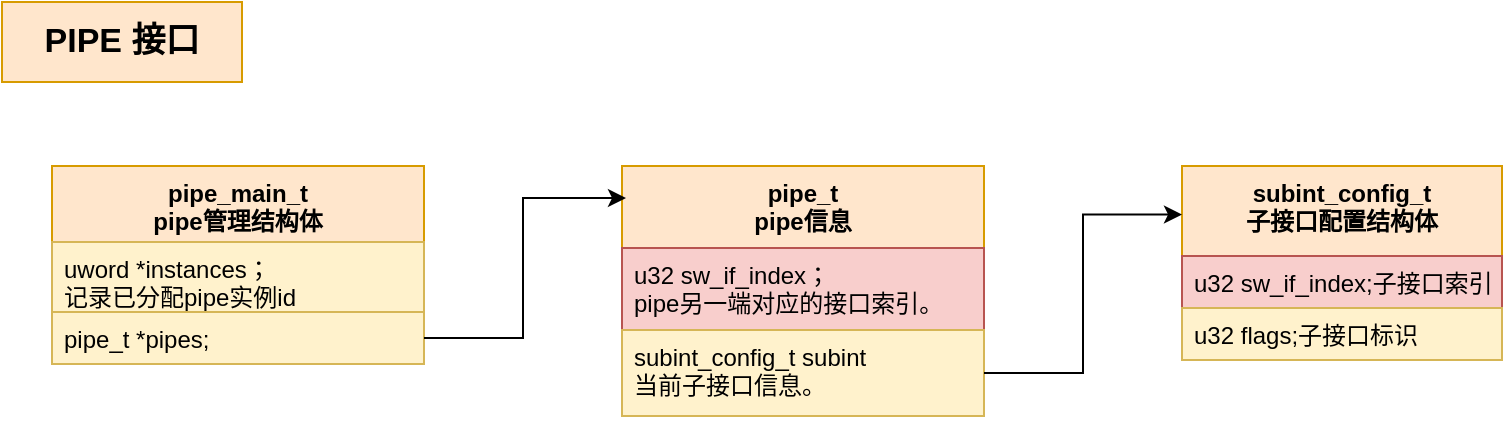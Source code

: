 <mxfile version="15.0.6" type="github">
  <diagram id="9xql6RyuUs1d4yWnlmXa" name="Page-1">
    <mxGraphModel dx="782" dy="436" grid="0" gridSize="10" guides="1" tooltips="1" connect="1" arrows="1" fold="1" page="1" pageScale="1" pageWidth="827" pageHeight="1169" math="0" shadow="0">
      <root>
        <mxCell id="0" />
        <mxCell id="1" parent="0" />
        <mxCell id="rcBC0SpYwCiLhAoi514--1" value="PIPE 接口" style="text;html=1;strokeColor=#d79b00;fillColor=#ffe6cc;align=center;verticalAlign=middle;whiteSpace=wrap;rounded=0;fontSize=17;fontStyle=1" vertex="1" parent="1">
          <mxGeometry x="40" y="40" width="120" height="40" as="geometry" />
        </mxCell>
        <mxCell id="rcBC0SpYwCiLhAoi514--3" value="pipe_main_t&#xa;pipe管理结构体" style="swimlane;fontStyle=1;align=center;verticalAlign=top;childLayout=stackLayout;horizontal=1;startSize=38;horizontalStack=0;resizeParent=1;resizeParentMax=0;resizeLast=0;collapsible=1;marginBottom=0;fontSize=12;fillColor=#ffe6cc;strokeColor=#d79b00;" vertex="1" parent="1">
          <mxGeometry x="65" y="122" width="186" height="99" as="geometry" />
        </mxCell>
        <mxCell id="rcBC0SpYwCiLhAoi514--4" value="uword *instances；&#xa;记录已分配pipe实例id" style="text;strokeColor=#d6b656;fillColor=#fff2cc;align=left;verticalAlign=top;spacingLeft=4;spacingRight=4;overflow=hidden;rotatable=0;points=[[0,0.5],[1,0.5]];portConstraint=eastwest;" vertex="1" parent="rcBC0SpYwCiLhAoi514--3">
          <mxGeometry y="38" width="186" height="35" as="geometry" />
        </mxCell>
        <mxCell id="rcBC0SpYwCiLhAoi514--6" value="pipe_t *pipes;  " style="text;strokeColor=#d6b656;fillColor=#fff2cc;align=left;verticalAlign=top;spacingLeft=4;spacingRight=4;overflow=hidden;rotatable=0;points=[[0,0.5],[1,0.5]];portConstraint=eastwest;" vertex="1" parent="rcBC0SpYwCiLhAoi514--3">
          <mxGeometry y="73" width="186" height="26" as="geometry" />
        </mxCell>
        <mxCell id="rcBC0SpYwCiLhAoi514--10" value="pipe_t&#xa;pipe信息" style="swimlane;fontStyle=1;align=center;verticalAlign=top;childLayout=stackLayout;horizontal=1;startSize=41;horizontalStack=0;resizeParent=1;resizeParentMax=0;resizeLast=0;collapsible=1;marginBottom=0;fontSize=12;fillColor=#ffe6cc;strokeColor=#d79b00;" vertex="1" parent="1">
          <mxGeometry x="350" y="122" width="181" height="125" as="geometry" />
        </mxCell>
        <mxCell id="rcBC0SpYwCiLhAoi514--11" value="u32 sw_if_index；&#xa;pipe另一端对应的接口索引。" style="text;strokeColor=#b85450;fillColor=#f8cecc;align=left;verticalAlign=top;spacingLeft=4;spacingRight=4;overflow=hidden;rotatable=0;points=[[0,0.5],[1,0.5]];portConstraint=eastwest;" vertex="1" parent="rcBC0SpYwCiLhAoi514--10">
          <mxGeometry y="41" width="181" height="41" as="geometry" />
        </mxCell>
        <mxCell id="rcBC0SpYwCiLhAoi514--13" value="subint_config_t subint&#xa;当前子接口信息。" style="text;strokeColor=#d6b656;fillColor=#fff2cc;align=left;verticalAlign=top;spacingLeft=4;spacingRight=4;overflow=hidden;rotatable=0;points=[[0,0.5],[1,0.5]];portConstraint=eastwest;" vertex="1" parent="rcBC0SpYwCiLhAoi514--10">
          <mxGeometry y="82" width="181" height="43" as="geometry" />
        </mxCell>
        <mxCell id="rcBC0SpYwCiLhAoi514--18" value="subint_config_t&#xa;子接口配置结构体" style="swimlane;fontStyle=1;align=center;verticalAlign=top;childLayout=stackLayout;horizontal=1;startSize=45;horizontalStack=0;resizeParent=1;resizeParentMax=0;resizeLast=0;collapsible=1;marginBottom=0;fontSize=12;fillColor=#ffe6cc;strokeColor=#d79b00;" vertex="1" parent="1">
          <mxGeometry x="630" y="122" width="160" height="97" as="geometry" />
        </mxCell>
        <mxCell id="rcBC0SpYwCiLhAoi514--19" value="u32 sw_if_index;子接口索引。" style="text;strokeColor=#b85450;fillColor=#f8cecc;align=left;verticalAlign=top;spacingLeft=4;spacingRight=4;overflow=hidden;rotatable=0;points=[[0,0.5],[1,0.5]];portConstraint=eastwest;" vertex="1" parent="rcBC0SpYwCiLhAoi514--18">
          <mxGeometry y="45" width="160" height="26" as="geometry" />
        </mxCell>
        <mxCell id="rcBC0SpYwCiLhAoi514--21" value="u32 flags;子接口标识" style="text;strokeColor=#d6b656;fillColor=#fff2cc;align=left;verticalAlign=top;spacingLeft=4;spacingRight=4;overflow=hidden;rotatable=0;points=[[0,0.5],[1,0.5]];portConstraint=eastwest;" vertex="1" parent="rcBC0SpYwCiLhAoi514--18">
          <mxGeometry y="71" width="160" height="26" as="geometry" />
        </mxCell>
        <mxCell id="rcBC0SpYwCiLhAoi514--22" style="edgeStyle=orthogonalEdgeStyle;rounded=0;orthogonalLoop=1;jettySize=auto;html=1;exitX=1;exitY=0.5;exitDx=0;exitDy=0;entryX=0.011;entryY=0.128;entryDx=0;entryDy=0;entryPerimeter=0;fontSize=12;" edge="1" parent="1" source="rcBC0SpYwCiLhAoi514--6" target="rcBC0SpYwCiLhAoi514--10">
          <mxGeometry relative="1" as="geometry" />
        </mxCell>
        <mxCell id="rcBC0SpYwCiLhAoi514--23" style="edgeStyle=orthogonalEdgeStyle;rounded=0;orthogonalLoop=1;jettySize=auto;html=1;exitX=1;exitY=0.5;exitDx=0;exitDy=0;entryX=0;entryY=0.25;entryDx=0;entryDy=0;fontSize=12;" edge="1" parent="1" source="rcBC0SpYwCiLhAoi514--13" target="rcBC0SpYwCiLhAoi514--18">
          <mxGeometry relative="1" as="geometry" />
        </mxCell>
      </root>
    </mxGraphModel>
  </diagram>
</mxfile>

